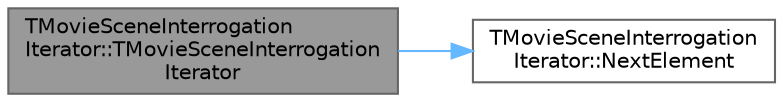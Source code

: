 digraph "TMovieSceneInterrogationIterator::TMovieSceneInterrogationIterator"
{
 // INTERACTIVE_SVG=YES
 // LATEX_PDF_SIZE
  bgcolor="transparent";
  edge [fontname=Helvetica,fontsize=10,labelfontname=Helvetica,labelfontsize=10];
  node [fontname=Helvetica,fontsize=10,shape=box,height=0.2,width=0.4];
  rankdir="LR";
  Node1 [id="Node000001",label="TMovieSceneInterrogation\lIterator::TMovieSceneInterrogation\lIterator",height=0.2,width=0.4,color="gray40", fillcolor="grey60", style="filled", fontcolor="black",tooltip=" "];
  Node1 -> Node2 [id="edge1_Node000001_Node000002",color="steelblue1",style="solid",tooltip=" "];
  Node2 [id="Node000002",label="TMovieSceneInterrogation\lIterator::NextElement",height=0.2,width=0.4,color="grey40", fillcolor="white", style="filled",URL="$d5/d9e/structTMovieSceneInterrogationIterator.html#a84f969d79d5bcb6fc1f2301f39848660",tooltip=" "];
}
